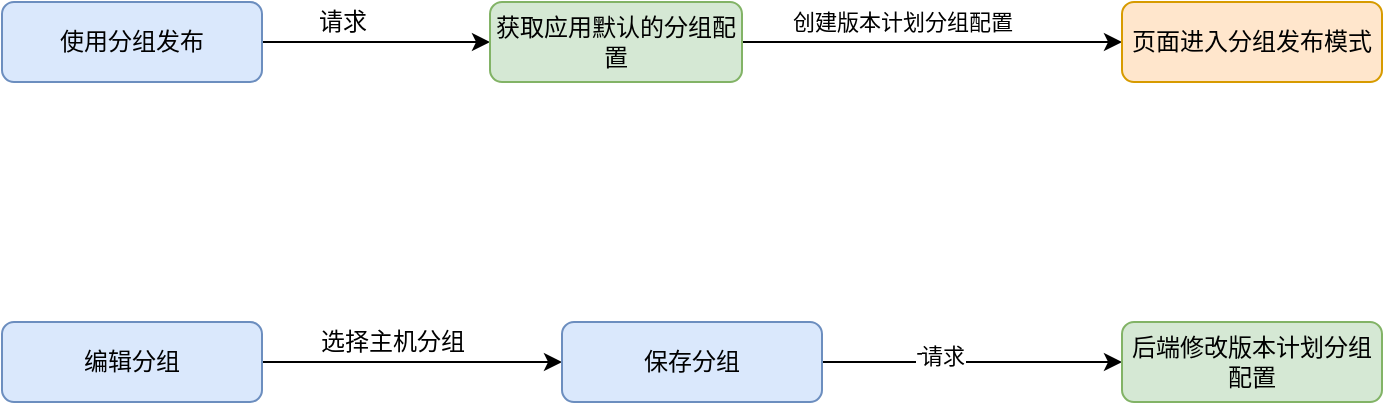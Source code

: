 <mxfile version="14.9.2" type="github">
  <diagram id="2o1MXiXTRNLFiXY1eDMz" name="第 1 页">
    <mxGraphModel dx="1550" dy="835" grid="1" gridSize="10" guides="1" tooltips="1" connect="1" arrows="1" fold="1" page="1" pageScale="1" pageWidth="827" pageHeight="1169" math="0" shadow="0">
      <root>
        <mxCell id="0" />
        <mxCell id="1" parent="0" />
        <mxCell id="z8GsdSjctpBFmCrDPNYD-4" style="edgeStyle=orthogonalEdgeStyle;rounded=0;orthogonalLoop=1;jettySize=auto;html=1;exitX=1;exitY=0.5;exitDx=0;exitDy=0;entryX=0;entryY=0.5;entryDx=0;entryDy=0;" edge="1" parent="1" source="z8GsdSjctpBFmCrDPNYD-1" target="z8GsdSjctpBFmCrDPNYD-3">
          <mxGeometry relative="1" as="geometry" />
        </mxCell>
        <mxCell id="z8GsdSjctpBFmCrDPNYD-1" value="使用分组发布" style="rounded=1;whiteSpace=wrap;html=1;fillColor=#dae8fc;strokeColor=#6c8ebf;" vertex="1" parent="1">
          <mxGeometry x="40" y="200" width="130" height="40" as="geometry" />
        </mxCell>
        <mxCell id="z8GsdSjctpBFmCrDPNYD-7" value="创建版本计划分组配置" style="edgeStyle=orthogonalEdgeStyle;rounded=0;orthogonalLoop=1;jettySize=auto;html=1;exitX=1;exitY=0.5;exitDx=0;exitDy=0;entryX=0;entryY=0.5;entryDx=0;entryDy=0;" edge="1" parent="1" source="z8GsdSjctpBFmCrDPNYD-3" target="z8GsdSjctpBFmCrDPNYD-6">
          <mxGeometry x="-0.158" y="10" relative="1" as="geometry">
            <mxPoint as="offset" />
          </mxGeometry>
        </mxCell>
        <mxCell id="z8GsdSjctpBFmCrDPNYD-3" value="获取应用默认的分组配置" style="rounded=1;whiteSpace=wrap;html=1;fillColor=#d5e8d4;strokeColor=#82b366;" vertex="1" parent="1">
          <mxGeometry x="284" y="200" width="126" height="40" as="geometry" />
        </mxCell>
        <mxCell id="z8GsdSjctpBFmCrDPNYD-5" value="请求" style="text;html=1;align=center;verticalAlign=middle;resizable=0;points=[];autosize=1;strokeColor=none;" vertex="1" parent="1">
          <mxGeometry x="190" y="200" width="40" height="20" as="geometry" />
        </mxCell>
        <mxCell id="z8GsdSjctpBFmCrDPNYD-6" value="页面进入分组发布模式" style="rounded=1;whiteSpace=wrap;html=1;fillColor=#ffe6cc;strokeColor=#d79b00;" vertex="1" parent="1">
          <mxGeometry x="600" y="200" width="130" height="40" as="geometry" />
        </mxCell>
        <mxCell id="z8GsdSjctpBFmCrDPNYD-9" style="edgeStyle=orthogonalEdgeStyle;rounded=0;orthogonalLoop=1;jettySize=auto;html=1;exitX=1;exitY=0.5;exitDx=0;exitDy=0;entryX=0;entryY=0.5;entryDx=0;entryDy=0;" edge="1" parent="1" source="z8GsdSjctpBFmCrDPNYD-8" target="z8GsdSjctpBFmCrDPNYD-10">
          <mxGeometry relative="1" as="geometry">
            <mxPoint x="210" y="380" as="targetPoint" />
          </mxGeometry>
        </mxCell>
        <mxCell id="z8GsdSjctpBFmCrDPNYD-8" value="编辑分组" style="rounded=1;whiteSpace=wrap;html=1;fillColor=#dae8fc;strokeColor=#6c8ebf;" vertex="1" parent="1">
          <mxGeometry x="40" y="360" width="130" height="40" as="geometry" />
        </mxCell>
        <mxCell id="z8GsdSjctpBFmCrDPNYD-15" style="edgeStyle=orthogonalEdgeStyle;rounded=0;orthogonalLoop=1;jettySize=auto;html=1;exitX=1;exitY=0.5;exitDx=0;exitDy=0;" edge="1" parent="1" source="z8GsdSjctpBFmCrDPNYD-10">
          <mxGeometry relative="1" as="geometry">
            <mxPoint x="600" y="380" as="targetPoint" />
          </mxGeometry>
        </mxCell>
        <mxCell id="z8GsdSjctpBFmCrDPNYD-17" value="Text" style="edgeLabel;html=1;align=center;verticalAlign=middle;resizable=0;points=[];" vertex="1" connectable="0" parent="z8GsdSjctpBFmCrDPNYD-15">
          <mxGeometry x="-0.243" y="1" relative="1" as="geometry">
            <mxPoint as="offset" />
          </mxGeometry>
        </mxCell>
        <mxCell id="z8GsdSjctpBFmCrDPNYD-19" value="请求" style="edgeLabel;html=1;align=center;verticalAlign=middle;resizable=0;points=[];" vertex="1" connectable="0" parent="z8GsdSjctpBFmCrDPNYD-15">
          <mxGeometry x="-0.203" y="3" relative="1" as="geometry">
            <mxPoint as="offset" />
          </mxGeometry>
        </mxCell>
        <mxCell id="z8GsdSjctpBFmCrDPNYD-10" value="保存分组" style="rounded=1;whiteSpace=wrap;html=1;fillColor=#dae8fc;strokeColor=#6c8ebf;" vertex="1" parent="1">
          <mxGeometry x="320" y="360" width="130" height="40" as="geometry" />
        </mxCell>
        <mxCell id="z8GsdSjctpBFmCrDPNYD-14" value="选择主机分组" style="text;html=1;align=center;verticalAlign=middle;resizable=0;points=[];autosize=1;strokeColor=none;" vertex="1" parent="1">
          <mxGeometry x="190" y="360" width="90" height="20" as="geometry" />
        </mxCell>
        <mxCell id="z8GsdSjctpBFmCrDPNYD-16" value="后端修改版本计划分组配置" style="rounded=1;whiteSpace=wrap;html=1;fillColor=#d5e8d4;strokeColor=#82b366;" vertex="1" parent="1">
          <mxGeometry x="600" y="360" width="130" height="40" as="geometry" />
        </mxCell>
      </root>
    </mxGraphModel>
  </diagram>
</mxfile>
